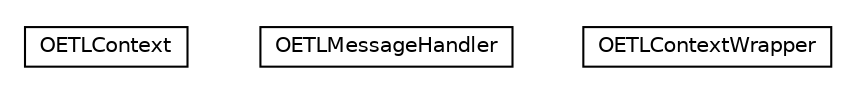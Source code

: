 #!/usr/local/bin/dot
#
# Class diagram 
# Generated by UMLGraph version R5_6-24-gf6e263 (http://www.umlgraph.org/)
#

digraph G {
	edge [fontname="Helvetica",fontsize=10,labelfontname="Helvetica",labelfontsize=10];
	node [fontname="Helvetica",fontsize=10,shape=plaintext];
	nodesep=0.25;
	ranksep=0.5;
	// com.orientechnologies.orient.etl.context.OETLContext
	c436835 [label=<<table title="com.orientechnologies.orient.etl.context.OETLContext" border="0" cellborder="1" cellspacing="0" cellpadding="2" port="p" href="./OETLContext.html">
		<tr><td><table border="0" cellspacing="0" cellpadding="1">
<tr><td align="center" balign="center"> OETLContext </td></tr>
		</table></td></tr>
		</table>>, URL="./OETLContext.html", fontname="Helvetica", fontcolor="black", fontsize=10.0];
	// com.orientechnologies.orient.etl.context.OETLMessageHandler
	c436836 [label=<<table title="com.orientechnologies.orient.etl.context.OETLMessageHandler" border="0" cellborder="1" cellspacing="0" cellpadding="2" port="p" href="./OETLMessageHandler.html">
		<tr><td><table border="0" cellspacing="0" cellpadding="1">
<tr><td align="center" balign="center"> OETLMessageHandler </td></tr>
		</table></td></tr>
		</table>>, URL="./OETLMessageHandler.html", fontname="Helvetica", fontcolor="black", fontsize=10.0];
	// com.orientechnologies.orient.etl.context.OETLContextWrapper
	c436837 [label=<<table title="com.orientechnologies.orient.etl.context.OETLContextWrapper" border="0" cellborder="1" cellspacing="0" cellpadding="2" port="p" href="./OETLContextWrapper.html">
		<tr><td><table border="0" cellspacing="0" cellpadding="1">
<tr><td align="center" balign="center"> OETLContextWrapper </td></tr>
		</table></td></tr>
		</table>>, URL="./OETLContextWrapper.html", fontname="Helvetica", fontcolor="black", fontsize=10.0];
}

